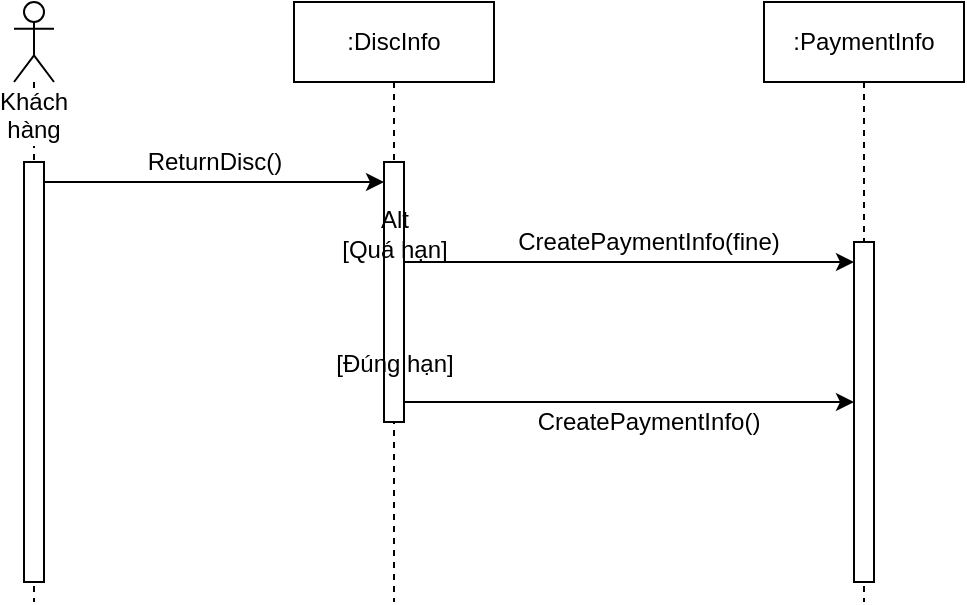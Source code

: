 <mxfile version="11.1.2" type="device"><diagram id="SQjKYYxJXheOZyaVmNNc" name="Khách hàng trả đĩa"><mxGraphModel dx="1422" dy="715" grid="1" gridSize="10" guides="1" tooltips="1" connect="1" arrows="1" fold="1" page="1" pageScale="1" pageWidth="827" pageHeight="1169" math="0" shadow="0"><root><mxCell id="0"/><mxCell id="1" parent="0"/><mxCell id="CX1dJKzRP-BddS3E7Q0s-4" style="rounded=0;orthogonalLoop=1;jettySize=auto;html=1;" edge="1" parent="1" source="CX1dJKzRP-BddS3E7Q0s-2" target="CX1dJKzRP-BddS3E7Q0s-6"><mxGeometry relative="1" as="geometry"><Array as="points"><mxPoint x="320" y="240"/></Array></mxGeometry></mxCell><mxCell id="CX1dJKzRP-BddS3E7Q0s-5" value="ReturnDisc()" style="text;html=1;resizable=0;points=[];align=center;verticalAlign=middle;labelBackgroundColor=#ffffff;" vertex="1" connectable="0" parent="CX1dJKzRP-BddS3E7Q0s-4"><mxGeometry x="0.228" y="-5" relative="1" as="geometry"><mxPoint x="-17.5" y="-15" as="offset"/></mxGeometry></mxCell><mxCell id="CX1dJKzRP-BddS3E7Q0s-2" value="Khách hàng" style="shape=umlLifeline;participant=umlActor;perimeter=lifelinePerimeter;whiteSpace=wrap;html=1;container=1;collapsible=0;recursiveResize=0;verticalAlign=top;spacingTop=36;labelBackgroundColor=#ffffff;outlineConnect=0;" vertex="1" parent="1"><mxGeometry x="200" y="150" width="20" height="300" as="geometry"/></mxCell><mxCell id="ojG5KstQlCcd2tATlbBF-1" value="" style="html=1;points=[];perimeter=orthogonalPerimeter;" vertex="1" parent="CX1dJKzRP-BddS3E7Q0s-2"><mxGeometry x="5" y="80" width="10" height="210" as="geometry"/></mxCell><mxCell id="CX1dJKzRP-BddS3E7Q0s-3" value=":DiscInfo" style="shape=umlLifeline;perimeter=lifelinePerimeter;whiteSpace=wrap;html=1;container=1;collapsible=0;recursiveResize=0;outlineConnect=0;" vertex="1" parent="1"><mxGeometry x="340" y="150" width="100" height="300" as="geometry"/></mxCell><mxCell id="CX1dJKzRP-BddS3E7Q0s-6" value="Alt&lt;br&gt;[Quá hạn]&lt;br&gt;&lt;br&gt;&lt;br&gt;&lt;br&gt;[Đúng hạn]" style="html=1;points=[];perimeter=orthogonalPerimeter;" vertex="1" parent="CX1dJKzRP-BddS3E7Q0s-3"><mxGeometry x="45" y="80" width="10" height="130" as="geometry"/></mxCell><mxCell id="CX1dJKzRP-BddS3E7Q0s-7" value=":PaymentInfo" style="shape=umlLifeline;perimeter=lifelinePerimeter;whiteSpace=wrap;html=1;container=1;collapsible=0;recursiveResize=0;outlineConnect=0;" vertex="1" parent="1"><mxGeometry x="575" y="150" width="100" height="300" as="geometry"/></mxCell><mxCell id="CX1dJKzRP-BddS3E7Q0s-8" value="" style="html=1;points=[];perimeter=orthogonalPerimeter;" vertex="1" parent="CX1dJKzRP-BddS3E7Q0s-7"><mxGeometry x="45" y="120" width="10" height="170" as="geometry"/></mxCell><mxCell id="CX1dJKzRP-BddS3E7Q0s-11" style="edgeStyle=none;rounded=0;orthogonalLoop=1;jettySize=auto;html=1;" edge="1" parent="1" source="CX1dJKzRP-BddS3E7Q0s-6" target="CX1dJKzRP-BddS3E7Q0s-8"><mxGeometry relative="1" as="geometry"><Array as="points"><mxPoint x="500" y="280"/></Array></mxGeometry></mxCell><mxCell id="CX1dJKzRP-BddS3E7Q0s-15" value="CreatePaymentInfo(fine)" style="text;html=1;resizable=0;points=[];align=center;verticalAlign=middle;labelBackgroundColor=#ffffff;" vertex="1" connectable="0" parent="CX1dJKzRP-BddS3E7Q0s-11"><mxGeometry x="0.167" y="-19" relative="1" as="geometry"><mxPoint x="-10" y="-29" as="offset"/></mxGeometry></mxCell><mxCell id="CX1dJKzRP-BddS3E7Q0s-12" style="edgeStyle=none;rounded=0;orthogonalLoop=1;jettySize=auto;html=1;" edge="1" parent="1" source="CX1dJKzRP-BddS3E7Q0s-6" target="CX1dJKzRP-BddS3E7Q0s-8"><mxGeometry relative="1" as="geometry"><Array as="points"><mxPoint x="520" y="350"/></Array></mxGeometry></mxCell><mxCell id="CX1dJKzRP-BddS3E7Q0s-13" value="CreatePaymentInfo()" style="text;html=1;resizable=0;points=[];align=center;verticalAlign=middle;labelBackgroundColor=#ffffff;" vertex="1" connectable="0" parent="CX1dJKzRP-BddS3E7Q0s-12"><mxGeometry x="0.389" y="41" relative="1" as="geometry"><mxPoint x="-35" y="51" as="offset"/></mxGeometry></mxCell></root></mxGraphModel></diagram><diagram id="mNThyF0chBtvb-tIVdog" name="Quản lý kiểm tra danh sách"><mxGraphModel dx="1422" dy="715" grid="1" gridSize="10" guides="1" tooltips="1" connect="1" arrows="1" fold="1" page="1" pageScale="1" pageWidth="827" pageHeight="1169" math="0" shadow="0"><root><mxCell id="ikcvWofkyN2lz0wknfx6-0"/><mxCell id="ikcvWofkyN2lz0wknfx6-1" parent="ikcvWofkyN2lz0wknfx6-0"/><mxCell id="YGuLkcODTHrAktdYt1y7-0" style="rounded=0;orthogonalLoop=1;jettySize=auto;html=1;" edge="1" parent="ikcvWofkyN2lz0wknfx6-1" source="YGuLkcODTHrAktdYt1y7-2" target="YGuLkcODTHrAktdYt1y7-5"><mxGeometry relative="1" as="geometry"><Array as="points"><mxPoint x="320" y="240"/></Array></mxGeometry></mxCell><mxCell id="YGuLkcODTHrAktdYt1y7-1" value="CheckDiscList()" style="text;html=1;resizable=0;points=[];align=center;verticalAlign=middle;labelBackgroundColor=#ffffff;" vertex="1" connectable="0" parent="YGuLkcODTHrAktdYt1y7-0"><mxGeometry x="0.228" y="-5" relative="1" as="geometry"><mxPoint x="-17.5" y="-15" as="offset"/></mxGeometry></mxCell><mxCell id="YGuLkcODTHrAktdYt1y7-2" value="Quản lý" style="shape=umlLifeline;participant=umlActor;perimeter=lifelinePerimeter;whiteSpace=wrap;html=1;container=1;collapsible=0;recursiveResize=0;verticalAlign=top;spacingTop=36;labelBackgroundColor=#ffffff;outlineConnect=0;" vertex="1" parent="ikcvWofkyN2lz0wknfx6-1"><mxGeometry x="200" y="150" width="20" height="300" as="geometry"/></mxCell><mxCell id="YGuLkcODTHrAktdYt1y7-3" value="" style="html=1;points=[];perimeter=orthogonalPerimeter;" vertex="1" parent="YGuLkcODTHrAktdYt1y7-2"><mxGeometry x="5" y="80" width="10" height="210" as="geometry"/></mxCell><mxCell id="YGuLkcODTHrAktdYt1y7-4" value=":DiscInfo" style="shape=umlLifeline;perimeter=lifelinePerimeter;whiteSpace=wrap;html=1;container=1;collapsible=0;recursiveResize=0;outlineConnect=0;" vertex="1" parent="ikcvWofkyN2lz0wknfx6-1"><mxGeometry x="340" y="150" width="100" height="300" as="geometry"/></mxCell><mxCell id="YGuLkcODTHrAktdYt1y7-5" value="Alt&lt;br&gt;[Quá hạn 3 ngày]&lt;br&gt;&lt;br&gt;&lt;br&gt;[Đĩa hư]&lt;br&gt;&lt;br&gt;&lt;br&gt;&lt;br&gt;[Quá hạn 2 ngày]" style="html=1;points=[];perimeter=orthogonalPerimeter;" vertex="1" parent="YGuLkcODTHrAktdYt1y7-4"><mxGeometry x="45" y="80" width="10" height="170" as="geometry"/></mxCell><mxCell id="YGuLkcODTHrAktdYt1y7-6" value=":FineRequest" style="shape=umlLifeline;perimeter=lifelinePerimeter;whiteSpace=wrap;html=1;container=1;collapsible=0;recursiveResize=0;outlineConnect=0;" vertex="1" parent="ikcvWofkyN2lz0wknfx6-1"><mxGeometry x="600" y="150" width="100" height="300" as="geometry"/></mxCell><mxCell id="YGuLkcODTHrAktdYt1y7-7" value="" style="html=1;points=[];perimeter=orthogonalPerimeter;" vertex="1" parent="YGuLkcODTHrAktdYt1y7-6"><mxGeometry x="45" y="120" width="10" height="180" as="geometry"/></mxCell><mxCell id="YGuLkcODTHrAktdYt1y7-8" style="edgeStyle=none;rounded=0;orthogonalLoop=1;jettySize=auto;html=1;" edge="1" parent="ikcvWofkyN2lz0wknfx6-1" source="YGuLkcODTHrAktdYt1y7-5" target="YGuLkcODTHrAktdYt1y7-7"><mxGeometry relative="1" as="geometry"><Array as="points"><mxPoint x="500" y="280"/></Array></mxGeometry></mxCell><mxCell id="YGuLkcODTHrAktdYt1y7-9" value="CreateLateFineRequest()" style="text;html=1;resizable=0;points=[];align=center;verticalAlign=middle;labelBackgroundColor=#ffffff;" vertex="1" connectable="0" parent="YGuLkcODTHrAktdYt1y7-8"><mxGeometry x="0.167" y="-19" relative="1" as="geometry"><mxPoint x="-10" y="-29" as="offset"/></mxGeometry></mxCell><mxCell id="YGuLkcODTHrAktdYt1y7-10" style="edgeStyle=none;rounded=0;orthogonalLoop=1;jettySize=auto;html=1;" edge="1" parent="ikcvWofkyN2lz0wknfx6-1" source="YGuLkcODTHrAktdYt1y7-5" target="YGuLkcODTHrAktdYt1y7-7"><mxGeometry relative="1" as="geometry"><Array as="points"><mxPoint x="520" y="330"/></Array></mxGeometry></mxCell><mxCell id="YGuLkcODTHrAktdYt1y7-11" value="CreateBrokenFineRequest()" style="text;html=1;resizable=0;points=[];align=center;verticalAlign=middle;labelBackgroundColor=#ffffff;" vertex="1" connectable="0" parent="YGuLkcODTHrAktdYt1y7-10"><mxGeometry x="0.389" y="41" relative="1" as="geometry"><mxPoint x="-35" y="51" as="offset"/></mxGeometry></mxCell><mxCell id="8GybJpx49vwviib6wwn7-2" value="WarningList" style="edgeStyle=none;rounded=0;orthogonalLoop=1;jettySize=auto;html=1;dashed=1;" edge="1" parent="ikcvWofkyN2lz0wknfx6-1" source="YGuLkcODTHrAktdYt1y7-5" target="YGuLkcODTHrAktdYt1y7-3"><mxGeometry relative="1" as="geometry"><Array as="points"><mxPoint x="310" y="400"/></Array></mxGeometry></mxCell></root></mxGraphModel></diagram></mxfile>